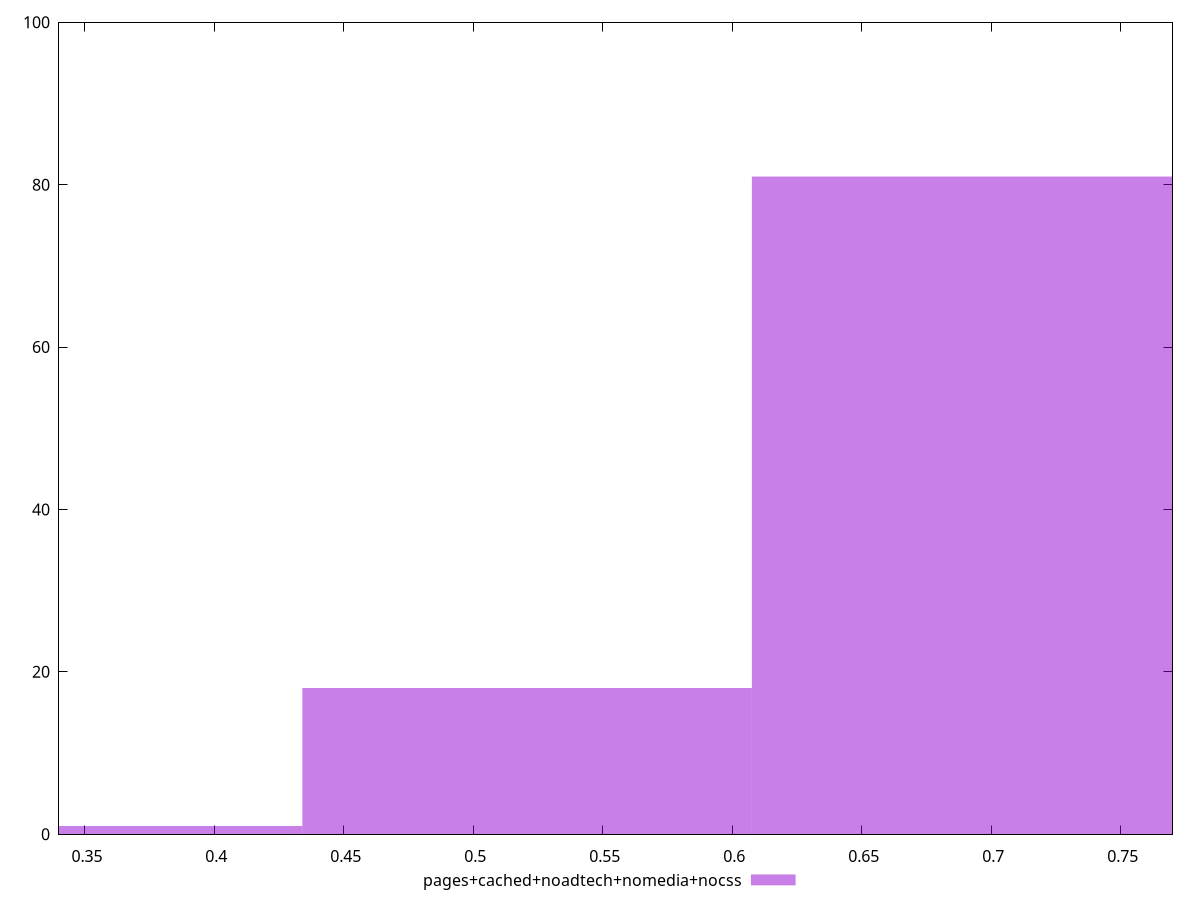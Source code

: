 reset

$pagesCachedNoadtechNomediaNocss <<EOF
0.6943563486142275 81
0.5207672614606706 18
0.34717817430711373 1
EOF

set key outside below
set boxwidth 0.17358908715355686
set xrange [0.34:0.77]
set yrange [0:100]
set trange [0:100]
set style fill transparent solid 0.5 noborder
set terminal svg size 640, 490 enhanced background rgb 'white'
set output "report_00015_2021-02-09T16-11-33.973Z/meta/score/comparison/histogram/4_vs_5.svg"

plot $pagesCachedNoadtechNomediaNocss title "pages+cached+noadtech+nomedia+nocss" with boxes

reset
